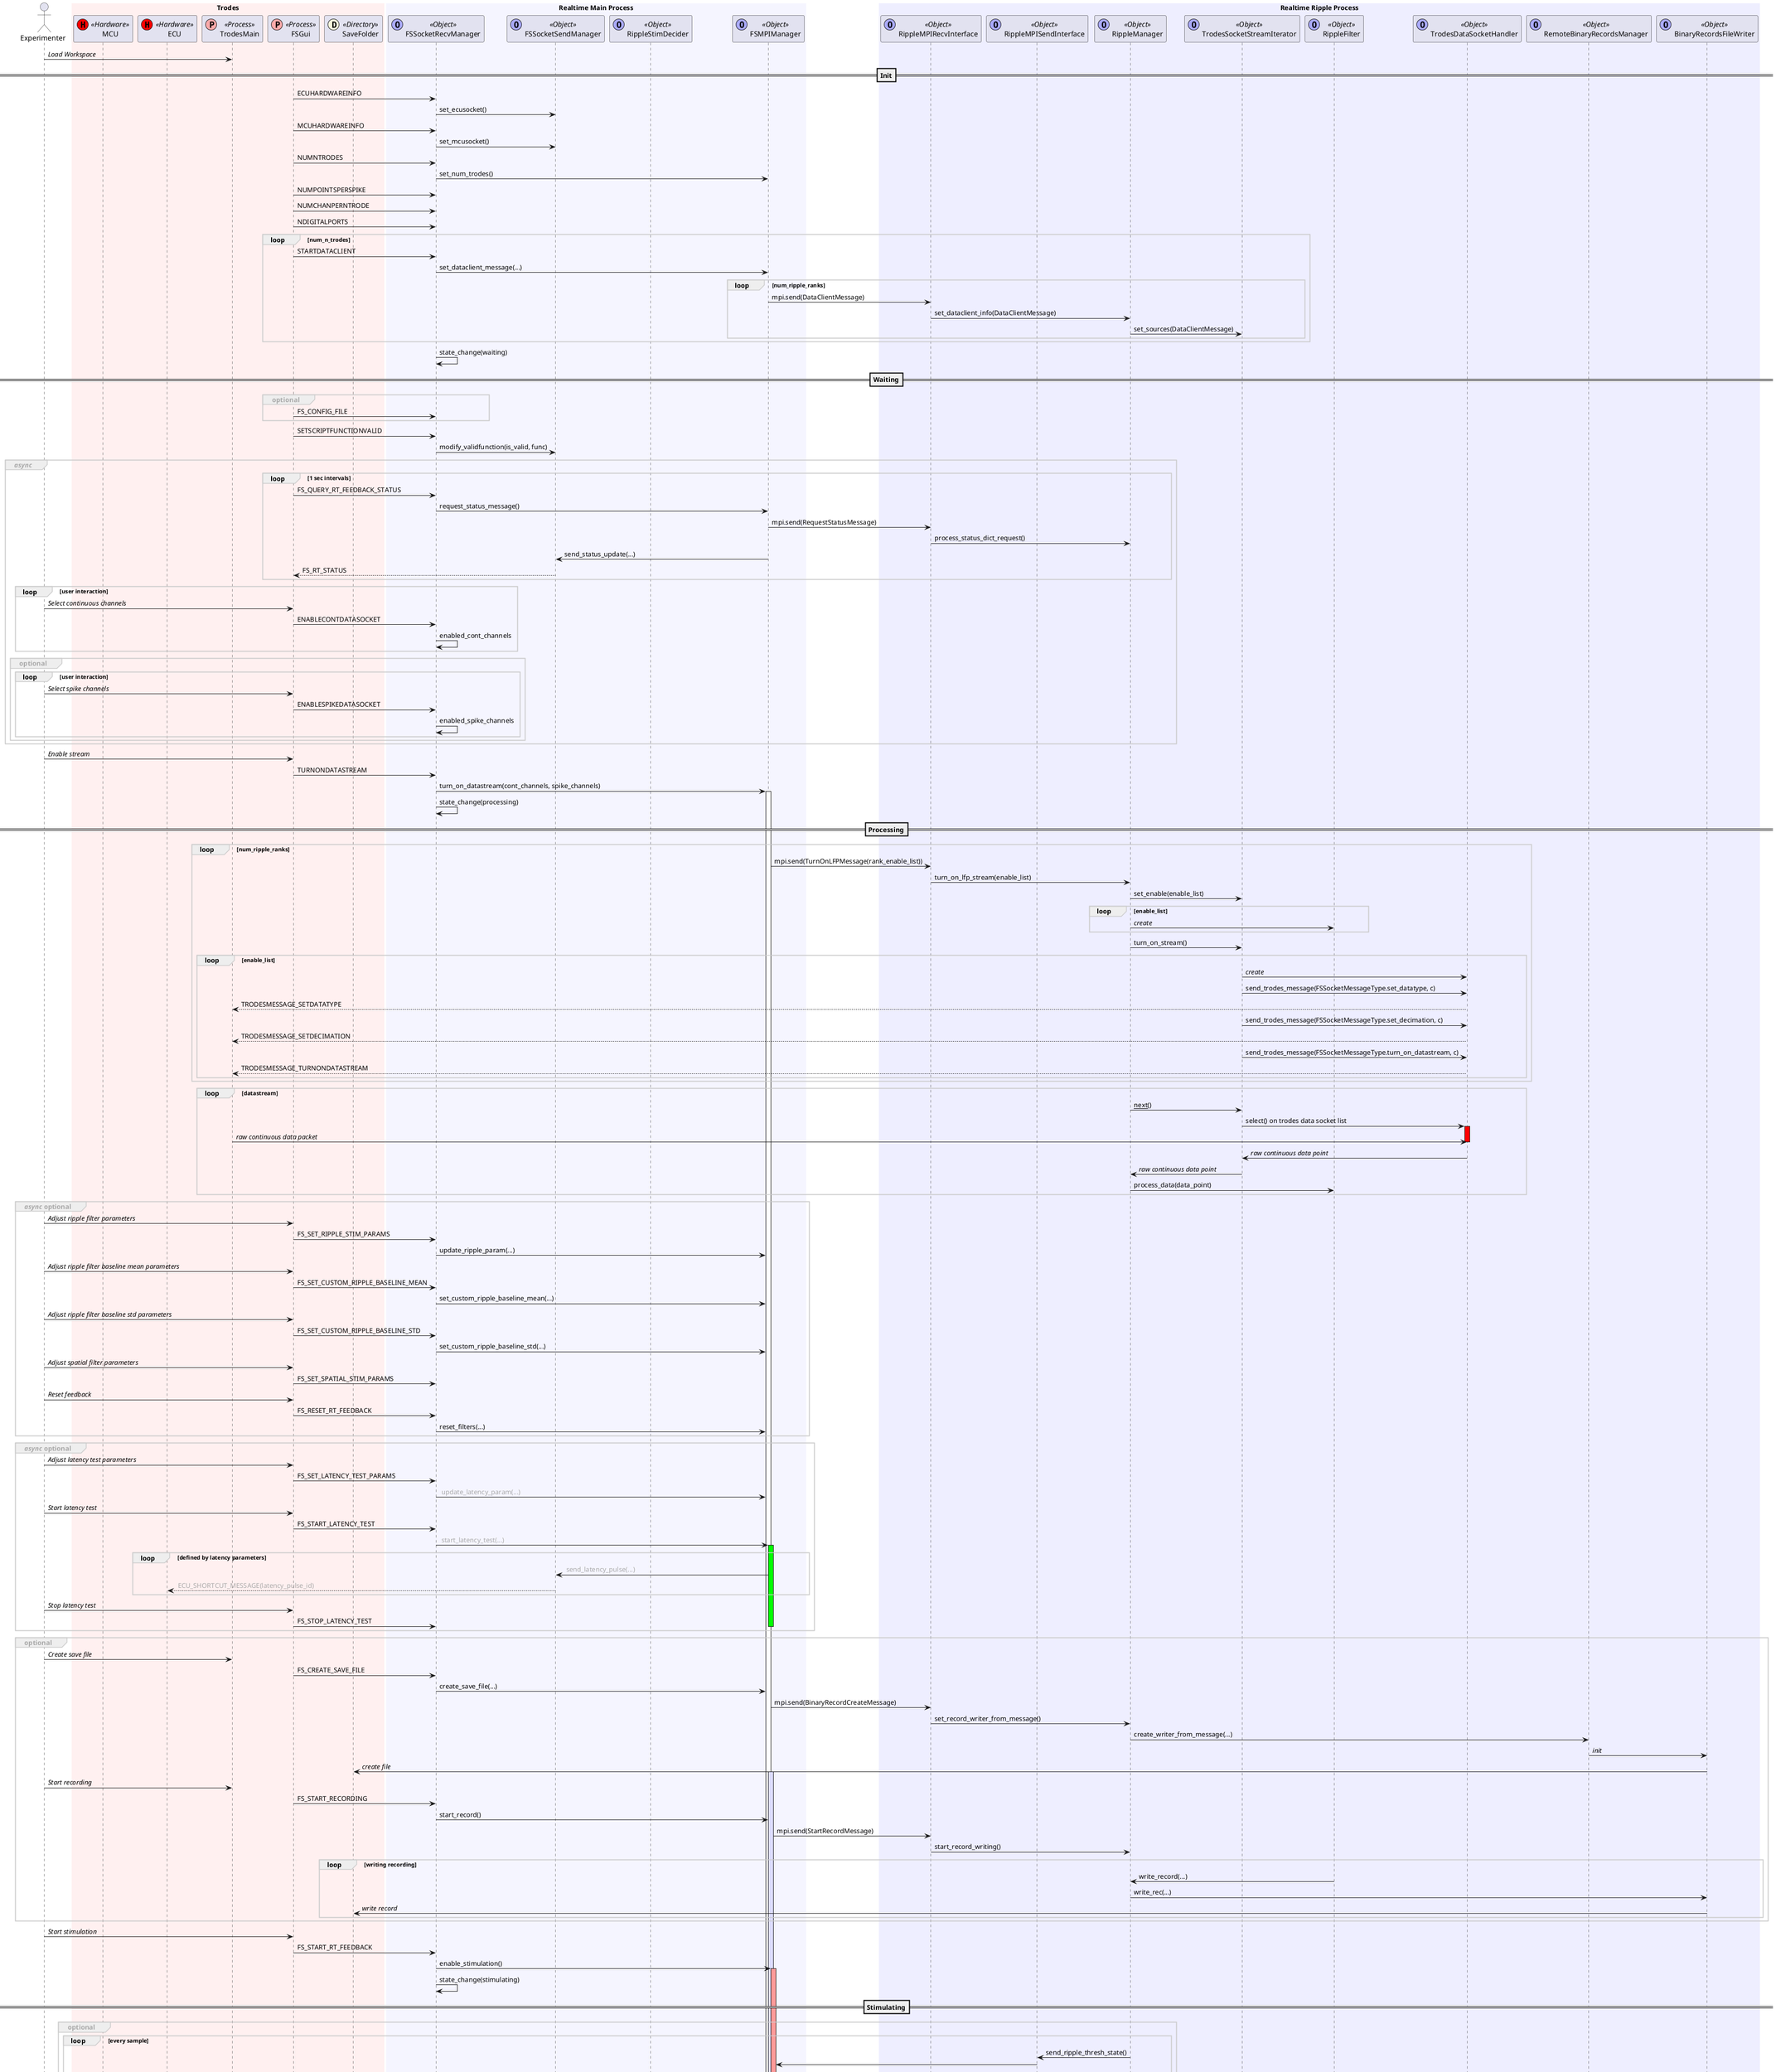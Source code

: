 @startuml

skinparam sequence {
BoxBorderColor #ffffff
GroupBorderColor #cccccc
ParticipantBackgroundColor<<Trodes>> #ffeeee
ParticipantBackgroundColor<<Realtime Main>> #eeeeff
}
skinparam shadowing false
actor "Experimenter" as User

box "Trodes" #fff0f0
participant MCU <<(H, #FF0000) Hardware>>
participant ECU <<(H, #FF0000) Hardware>>
participant TrodesMain <<(P, #ffaaaa) Process>>
participant FSGui <<(P, #ffaaaa) Process>>
participant SaveFolder <<(D, #f5f5dc) Directory>>
end box

box "Realtime Main Process" #f5f5ff
    participant FSSocketRecvManager <<(O, #aaaaff) Object>>
    participant FSSocketSendManager <<(O, #aaaaff) Object>>
    participant RippleStimDecider <<(O, #aaaaff) Object>>
    participant FSMPIManager <<(O, #aaaaff) Object>>
end box

box "Realtime Ripple Process" #eeeeff
    participant RippleMPIRecvInterface <<(O, #aaaaff) Object>>
    participant RippleMPISendInterface <<(O, #aaaaff) Object>>
    participant RippleManager <<(O, #aaaaff) Object>>
    participant TrodesSocketStreamIterator <<(O, #aaaaff) Object>>
    participant RippleFilter <<(O, #aaaaff) Object>>
    participant TrodesDataSocketHandler <<(O, #aaaaff) Object>>
    participant RemoteBinaryRecordsManager <<(O, #aaaaff) Object>>
    participant BinaryRecordsFileWriter <<(O, #aaaaff) Object>>
end box

User -> TrodesMain: //Load Workspace//
==Init==
FSGui -> FSSocketRecvManager: ECUHARDWAREINFO
FSSocketRecvManager -> FSSocketSendManager: set_ecusocket()
FSGui -> FSSocketRecvManager: MCUHARDWAREINFO
FSSocketRecvManager -> FSSocketSendManager: set_mcusocket()
FSGui -> FSSocketRecvManager: NUMNTRODES
FSSocketRecvManager -> FSMPIManager: set_num_trodes()
FSGui -> FSSocketRecvManager: NUMPOINTSPERSPIKE
FSGui -> FSSocketRecvManager: NUMCHANPERNTRODE
FSGui -> FSSocketRecvManager: NDIGITALPORTS

loop num_n_trodes
    FSGui -> FSSocketRecvManager: STARTDATACLIENT
    FSSocketRecvManager -> FSMPIManager: set_dataclient_message(...)

    loop num_ripple_ranks
        FSMPIManager -> RippleMPIRecvInterface: mpi.send(DataClientMessage)
        RippleMPIRecvInterface -> RippleManager: set_dataclient_info(DataClientMessage)
        RippleManager -> TrodesSocketStreamIterator: set_sources(DataClientMessage)
    end loop
end loop

FSSocketRecvManager -> FSSocketRecvManager: state_change(waiting)


==Waiting==

group <font color=#aaaaaa> optional
    FSGui -> FSSocketRecvManager: FS_CONFIG_FILE
end group

FSGui -> FSSocketRecvManager: SETSCRIPTFUNCTIONVALID
FSSocketRecvManager -> FSSocketSendManager: modify_validfunction(is_valid, func)

group <font color=#aaaaaa> //async//
    loop 1 sec intervals
        FSGui -> FSSocketRecvManager: FS_QUERY_RT_FEEDBACK_STATUS
        FSSocketRecvManager -> FSMPIManager: request_status_message()
        FSMPIManager -> RippleMPIRecvInterface: mpi.send(RequestStatusMessage)
        RippleMPIRecvInterface -> RippleManager: process_status_dict_request()

        FSMPIManager -> FSSocketSendManager: send_status_update(...)
        FSSocketSendManager --> FSGui: FS_RT_STATUS
    end loop

    loop user interaction
        User -> FSGui: //Select continuous channels//
        FSGui -> FSSocketRecvManager: ENABLECONTDATASOCKET
        FSSocketRecvManager -> FSSocketRecvManager: enabled_cont_channels
    end loop

    group <font color=#aaaaaa> optional
        loop user interaction
            User -> FSGui: //Select spike channels//
            FSGui -> FSSocketRecvManager: ENABLESPIKEDATASOCKET
            FSSocketRecvManager -> FSSocketRecvManager: enabled_spike_channels
        end loop
    end group
end group

User -> FSGui: //Enable stream//
FSGui -> FSSocketRecvManager: TURNONDATASTREAM
FSSocketRecvManager -> FSMPIManager: turn_on_datastream(cont_channels, spike_channels)
activate FSMPIManager
FSSocketRecvManager -> FSSocketRecvManager: state_change(processing)


==Processing==
loop num_ripple_ranks
    FSMPIManager -> RippleMPIRecvInterface: mpi.send(TurnOnLFPMessage(rank_enable_list))
    RippleMPIRecvInterface -> RippleManager: turn_on_lfp_stream(enable_list)
    RippleManager -> TrodesSocketStreamIterator: set_enable(enable_list)
    loop enable_list
        RippleManager -> RippleFilter: //create//
    end loop
    RippleManager -> TrodesSocketStreamIterator: turn_on_stream()
    loop enable_list
        TrodesSocketStreamIterator -> TrodesDataSocketHandler: //create//
        TrodesSocketStreamIterator -> TrodesDataSocketHandler: send_trodes_message(FSSocketMessageType.set_datatype, c)
        TrodesDataSocketHandler --> TrodesMain: TRODESMESSAGE_SETDATATYPE
        TrodesSocketStreamIterator -> TrodesDataSocketHandler: send_trodes_message(FSSocketMessageType.set_decimation, c)
        TrodesDataSocketHandler --> TrodesMain: TRODESMESSAGE_SETDECIMATION
        TrodesSocketStreamIterator -> TrodesDataSocketHandler: send_trodes_message(FSSocketMessageType.turn_on_datastream, c)
        TrodesDataSocketHandler --> TrodesMain: TRODESMESSAGE_TURNONDATASTREAM
    end loop
end loop

loop datastream
    RippleManager -> TrodesSocketStreamIterator: __next__()
    TrodesSocketStreamIterator -> TrodesDataSocketHandler: select() on trodes data socket list
    activate TrodesDataSocketHandler #FF0000
    TrodesMain -> TrodesDataSocketHandler: //raw continuous data packet//
    deactivate TrodesDataSocketHandler
    TrodesDataSocketHandler -> TrodesSocketStreamIterator: //raw continuous data point//
    TrodesSocketStreamIterator -> RippleManager: //raw continuous data point//
    RippleManager -> RippleFilter: process_data(data_point)
end loop

group <font color=#aaaaaa> //async// optional
    User -> FSGui: //Adjust ripple filter parameters//
    FSGui -> FSSocketRecvManager: FS_SET_RIPPLE_STIM_PARAMS
    FSSocketRecvManager -> FSMPIManager: update_ripple_param(...)
    User -> FSGui: //Adjust ripple filter baseline mean parameters//
    FSGui -> FSSocketRecvManager: FS_SET_CUSTOM_RIPPLE_BASELINE_MEAN
    FSSocketRecvManager -> FSMPIManager: set_custom_ripple_baseline_mean(...)
    User -> FSGui: //Adjust ripple filter baseline std parameters//
    FSGui -> FSSocketRecvManager: FS_SET_CUSTOM_RIPPLE_BASELINE_STD
    FSSocketRecvManager -> FSMPIManager: set_custom_ripple_baseline_std(...)
    User -> FSGui: //Adjust spatial filter parameters//
    FSGui -> FSSocketRecvManager: FS_SET_SPATIAL_STIM_PARAMS
    User -> FSGui: //Reset feedback//
    FSGui -> FSSocketRecvManager: FS_RESET_RT_FEEDBACK
    FSSocketRecvManager -> FSMPIManager: reset_filters(...)
end group

group <font color=#aaaaaa> //async// optional
    User -> FSGui: //Adjust latency test parameters//
    FSGui -> FSSocketRecvManager: FS_SET_LATENCY_TEST_PARAMS
    FSSocketRecvManager -> FSMPIManager: <color #aaaaaa> update_latency_param(...)
    User -> FSGui: //Start latency test//
    FSGui -> FSSocketRecvManager: FS_START_LATENCY_TEST
    FSSocketRecvManager -> FSMPIManager: <color #aaaaaa> start_latency_test(...)
    activate FSMPIManager #00ff00
    loop defined by latency parameters
        FSMPIManager -> FSSocketSendManager: <color #aaaaaa> send_latency_pulse(...)
        FSSocketSendManager --> ECU: <color #aaaaaa> ECU_SHORTCUT_MESSAGE(latency_pulse_id)
    end loop
    User -> FSGui: //Stop latency test//
    FSGui -> FSSocketRecvManager: FS_STOP_LATENCY_TEST
    deactivate FSMPIManager
end group

group <font color=#aaaaaa> optional
    User -> TrodesMain: //Create save file//
    FSGui -> FSSocketRecvManager: FS_CREATE_SAVE_FILE
    FSSocketRecvManager -> FSMPIManager: create_save_file(...)
    FSMPIManager -> RippleMPIRecvInterface: mpi.send(BinaryRecordCreateMessage)
    RippleMPIRecvInterface -> RippleManager: set_record_writer_from_message()
    RippleManager -> RemoteBinaryRecordsManager: create_writer_from_message(...)
    RemoteBinaryRecordsManager -> BinaryRecordsFileWriter: //init//
    BinaryRecordsFileWriter -> SaveFolder: //create file//
    activate FSMPIManager #ddddff
    User -> TrodesMain: //Start recording//
    FSGui -> FSSocketRecvManager: FS_START_RECORDING
    FSSocketRecvManager -> FSMPIManager: start_record()
    FSMPIManager -> RippleMPIRecvInterface: mpi.send(StartRecordMessage)
    RippleMPIRecvInterface -> RippleManager: start_record_writing()
    loop writing recording
        RippleFilter -> RippleManager: write_record(...)
        RippleManager -> BinaryRecordsFileWriter: write_rec(...)
        BinaryRecordsFileWriter -> SaveFolder: //write record//

    end loop
    activate FSMPIManager #9999ff
end group

User -> FSGui: //Start stimulation//
FSGui -> FSSocketRecvManager: FS_START_RT_FEEDBACK
FSSocketRecvManager -> FSMPIManager: enable_stimulation()
activate FSMPIManager #ff9999
FSSocketRecvManager -> FSSocketRecvManager: state_change(stimulating)


==Stimulating==

group <font color=#aaaaaa> optional
    loop every sample
    RippleManager -> RippleMPISendInterface: send_ripple_thresh_state()
    RippleMPISendInterface -> FSMPIManager:
    FSMPIManager -> RippleStimDecider: update_ripple_threshold_state(...)
    alt ripple_detected
        RippleStimDecider -> FSSocketSendManager: start_stimulation()
        activate RippleStimDecider
        FSSocketSendManager --> ECU: ECU_SHORTCUT_MESSAGE(stim_start_id)
        activate ECU
        FSSocketSendManager --> MCU: MCU_SETTLE_COMMAND
    else ripple_end
        RippleStimDecider -> FSSocketSendManager: stop_stimulation()
        deactivate RippleStimDecider
        FSSocketSendManager --> ECU: ECU_SHORTCUT_MESSAGE(stim_stop_id)
        deactivate ECU
    end alt
    end loop
end group

User -> FSGui: //Stop Stimulation//
FSGui -> FSSocketRecvManager: FS_STOP_RT_FEEDBACK
FSSocketRecvManager -> FSMPIManager: stop_stimulation()
deactivate FSMPIManager

FSSocketRecvManager -> FSSocketRecvManager: state_change(processing)


==Processing==

group <font color=#aaaaaa> optional
    User -> TrodesMain: //Stop recording//
    FSGui -> FSSocketRecvManager: FS_STOP_RECORDING
    FSSocketRecvManager -> FSMPIManager: create_save_file(...)
    deactivate FSMPIManager
    User -> TrodesMain: //Close file//
    FSGui -> FSSocketRecvManager: FS_FS_CLOSE_SAVE_FILE
    FSSocketRecvManager -> FSMPIManager: start_record()
    deactivate FSMPIManager
end group

User -> FSGui: //Turn off datastream//
FSGui -> FSSocketRecvManager: TURNOFFDATASTREAM
FSSocketRecvManager -> FSMPIManager: turn_off_datastream()
deactivate FSMPIManager
FSSocketRecvManager -> FSSocketRecvManager: state_change(waiting)


==Waiting==

User -> TrodesMain: //Quit program//
FSGui -> FSSocketRecvManager: QUIT
FSSocketRecvManager -> FSSocketRecvManager: state_change(terminate)


==Terminate==



@enduml


